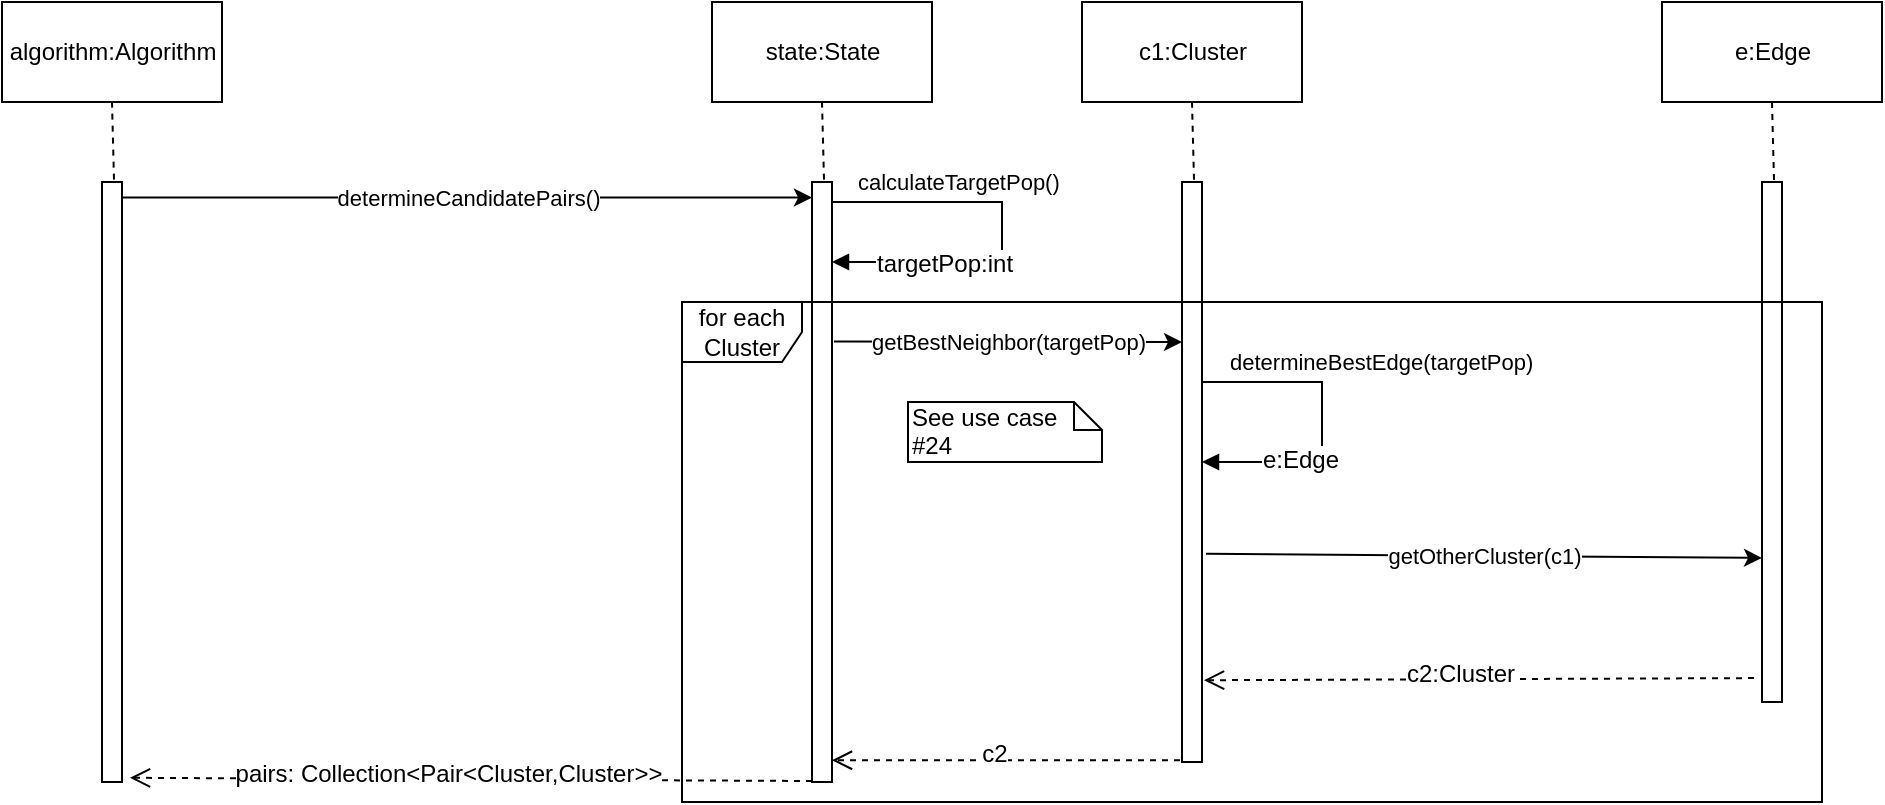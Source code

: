 <mxfile version="10.6.0" type="device"><diagram id="bz111_ecQHN_C6NmMpES" name="Page-1"><mxGraphModel dx="918" dy="567" grid="1" gridSize="10" guides="1" tooltips="1" connect="1" arrows="1" fold="1" page="1" pageScale="1" pageWidth="850" pageHeight="1100" math="0" shadow="0"><root><mxCell id="0"/><mxCell id="1" parent="0"/><mxCell id="La8vnA9rlTa79kNtEbMr-1" value="" style="html=1;points=[];perimeter=orthogonalPerimeter;" parent="1" vertex="1"><mxGeometry x="80" y="110" width="10" height="300" as="geometry"/></mxCell><mxCell id="La8vnA9rlTa79kNtEbMr-2" value="algorithm:Algorithm" style="html=1;" parent="1" vertex="1"><mxGeometry x="30" y="20" width="110" height="50" as="geometry"/></mxCell><mxCell id="La8vnA9rlTa79kNtEbMr-3" value="" style="endArrow=none;dashed=1;html=1;entryX=0.5;entryY=1;entryDx=0;entryDy=0;exitX=0.6;exitY=-0.004;exitDx=0;exitDy=0;exitPerimeter=0;" parent="1" source="La8vnA9rlTa79kNtEbMr-1" target="La8vnA9rlTa79kNtEbMr-2" edge="1"><mxGeometry width="50" height="50" relative="1" as="geometry"><mxPoint x="-120" y="280" as="sourcePoint"/><mxPoint x="-70" y="230" as="targetPoint"/></mxGeometry></mxCell><mxCell id="La8vnA9rlTa79kNtEbMr-4" value="" style="html=1;points=[];perimeter=orthogonalPerimeter;" parent="1" vertex="1"><mxGeometry x="435" y="110" width="10" height="300" as="geometry"/></mxCell><mxCell id="La8vnA9rlTa79kNtEbMr-5" value="state:State" style="html=1;" parent="1" vertex="1"><mxGeometry x="385" y="20" width="110" height="50" as="geometry"/></mxCell><mxCell id="La8vnA9rlTa79kNtEbMr-6" value="" style="endArrow=none;dashed=1;html=1;entryX=0.5;entryY=1;entryDx=0;entryDy=0;exitX=0.6;exitY=-0.004;exitDx=0;exitDy=0;exitPerimeter=0;" parent="1" source="La8vnA9rlTa79kNtEbMr-4" target="La8vnA9rlTa79kNtEbMr-5" edge="1"><mxGeometry width="50" height="50" relative="1" as="geometry"><mxPoint x="235" y="280" as="sourcePoint"/><mxPoint x="285" y="230" as="targetPoint"/></mxGeometry></mxCell><mxCell id="La8vnA9rlTa79kNtEbMr-7" value="determineCandidatePairs()" style="endArrow=classic;html=1;exitX=1;exitY=0.026;exitDx=0;exitDy=0;exitPerimeter=0;entryX=0;entryY=0.026;entryDx=0;entryDy=0;entryPerimeter=0;" parent="1" source="La8vnA9rlTa79kNtEbMr-1" target="La8vnA9rlTa79kNtEbMr-4" edge="1"><mxGeometry width="50" height="50" relative="1" as="geometry"><mxPoint x="281" y="130" as="sourcePoint"/><mxPoint x="470" y="130" as="targetPoint"/></mxGeometry></mxCell><mxCell id="La8vnA9rlTa79kNtEbMr-8" value="" style="html=1;points=[];perimeter=orthogonalPerimeter;" parent="1" vertex="1"><mxGeometry x="620" y="110" width="10" height="290" as="geometry"/></mxCell><mxCell id="La8vnA9rlTa79kNtEbMr-9" value="c1:Cluster" style="html=1;" parent="1" vertex="1"><mxGeometry x="570" y="20" width="110" height="50" as="geometry"/></mxCell><mxCell id="La8vnA9rlTa79kNtEbMr-10" value="" style="endArrow=none;dashed=1;html=1;entryX=0.5;entryY=1;entryDx=0;entryDy=0;exitX=0.6;exitY=-0.004;exitDx=0;exitDy=0;exitPerimeter=0;" parent="1" source="La8vnA9rlTa79kNtEbMr-8" target="La8vnA9rlTa79kNtEbMr-9" edge="1"><mxGeometry width="50" height="50" relative="1" as="geometry"><mxPoint x="420" y="280" as="sourcePoint"/><mxPoint x="470" y="230" as="targetPoint"/></mxGeometry></mxCell><mxCell id="La8vnA9rlTa79kNtEbMr-11" value="" style="html=1;points=[];perimeter=orthogonalPerimeter;" parent="1" vertex="1"><mxGeometry x="910" y="110" width="10" height="260" as="geometry"/></mxCell><mxCell id="La8vnA9rlTa79kNtEbMr-12" value="e:Edge" style="html=1;" parent="1" vertex="1"><mxGeometry x="860" y="20" width="110" height="50" as="geometry"/></mxCell><mxCell id="La8vnA9rlTa79kNtEbMr-13" value="" style="endArrow=none;dashed=1;html=1;entryX=0.5;entryY=1;entryDx=0;entryDy=0;exitX=0.6;exitY=-0.004;exitDx=0;exitDy=0;exitPerimeter=0;" parent="1" source="La8vnA9rlTa79kNtEbMr-11" target="La8vnA9rlTa79kNtEbMr-12" edge="1"><mxGeometry width="50" height="50" relative="1" as="geometry"><mxPoint x="710" y="280" as="sourcePoint"/><mxPoint x="760" y="230" as="targetPoint"/></mxGeometry></mxCell><mxCell id="La8vnA9rlTa79kNtEbMr-19" value="getOtherCluster(c1)" style="endArrow=classic;html=1;entryX=0;entryY=0.723;entryDx=0;entryDy=0;entryPerimeter=0;exitX=1.2;exitY=0.641;exitDx=0;exitDy=0;exitPerimeter=0;" parent="1" source="La8vnA9rlTa79kNtEbMr-8" target="La8vnA9rlTa79kNtEbMr-11" edge="1"><mxGeometry width="50" height="50" relative="1" as="geometry"><mxPoint x="650" y="320" as="sourcePoint"/><mxPoint x="700" y="320" as="targetPoint"/></mxGeometry></mxCell><mxCell id="La8vnA9rlTa79kNtEbMr-23" value="" style="html=1;verticalAlign=bottom;endArrow=open;dashed=1;endSize=8;exitX=-0.4;exitY=0.954;exitDx=0;exitDy=0;exitPerimeter=0;entryX=1.1;entryY=0.859;entryDx=0;entryDy=0;entryPerimeter=0;" parent="1" source="La8vnA9rlTa79kNtEbMr-11" target="La8vnA9rlTa79kNtEbMr-8" edge="1"><mxGeometry relative="1" as="geometry"><mxPoint x="830" y="359.5" as="sourcePoint"/><mxPoint x="690" y="358" as="targetPoint"/></mxGeometry></mxCell><mxCell id="La8vnA9rlTa79kNtEbMr-30" value="c2:Cluster" style="text;html=1;resizable=0;points=[];align=center;verticalAlign=middle;labelBackgroundColor=#ffffff;" parent="La8vnA9rlTa79kNtEbMr-23" vertex="1" connectable="0"><mxGeometry x="0.069" y="-3" relative="1" as="geometry"><mxPoint as="offset"/></mxGeometry></mxCell><mxCell id="La8vnA9rlTa79kNtEbMr-24" value="calculateTargetPop()" style="edgeStyle=orthogonalEdgeStyle;html=1;align=left;spacingLeft=2;endArrow=block;rounded=0;" parent="1" edge="1"><mxGeometry x="-0.911" y="10" relative="1" as="geometry"><mxPoint x="445" y="120" as="sourcePoint"/><Array as="points"><mxPoint x="530" y="120"/><mxPoint x="530" y="150"/><mxPoint x="445" y="150"/></Array><mxPoint x="445" y="150" as="targetPoint"/><mxPoint as="offset"/></mxGeometry></mxCell><mxCell id="EVBaubzg1PRUqzJsn75h-8" value="targetPop:int" style="text;html=1;resizable=0;points=[];align=center;verticalAlign=middle;labelBackgroundColor=#ffffff;" vertex="1" connectable="0" parent="La8vnA9rlTa79kNtEbMr-24"><mxGeometry x="0.446" y="1" relative="1" as="geometry"><mxPoint as="offset"/></mxGeometry></mxCell><mxCell id="La8vnA9rlTa79kNtEbMr-29" value="getBestNeighbor(targetPop)" style="endArrow=classic;html=1;entryX=0;entryY=0.276;entryDx=0;entryDy=0;entryPerimeter=0;exitX=1.1;exitY=0.266;exitDx=0;exitDy=0;exitPerimeter=0;" parent="1" source="La8vnA9rlTa79kNtEbMr-4" target="La8vnA9rlTa79kNtEbMr-8" edge="1"><mxGeometry width="50" height="50" relative="1" as="geometry"><mxPoint x="444" y="190" as="sourcePoint"/><mxPoint x="610" y="190" as="targetPoint"/></mxGeometry></mxCell><mxCell id="La8vnA9rlTa79kNtEbMr-31" value="" style="html=1;verticalAlign=bottom;endArrow=open;dashed=1;endSize=8;exitX=-0.1;exitY=0.997;exitDx=0;exitDy=0;exitPerimeter=0;" parent="1" source="La8vnA9rlTa79kNtEbMr-8" target="La8vnA9rlTa79kNtEbMr-4" edge="1"><mxGeometry relative="1" as="geometry"><mxPoint x="605" y="380" as="sourcePoint"/><mxPoint x="440" y="401" as="targetPoint"/></mxGeometry></mxCell><mxCell id="La8vnA9rlTa79kNtEbMr-32" value="c2" style="text;html=1;resizable=0;points=[];align=center;verticalAlign=middle;labelBackgroundColor=#ffffff;" parent="La8vnA9rlTa79kNtEbMr-31" vertex="1" connectable="0"><mxGeometry x="0.069" y="-3" relative="1" as="geometry"><mxPoint as="offset"/></mxGeometry></mxCell><mxCell id="EVBaubzg1PRUqzJsn75h-1" value="determineBestEdge(targetPop)" style="edgeStyle=orthogonalEdgeStyle;html=1;align=left;spacingLeft=2;endArrow=block;rounded=0;" edge="1" parent="1"><mxGeometry x="-0.875" y="10" relative="1" as="geometry"><mxPoint x="630" y="210" as="sourcePoint"/><Array as="points"><mxPoint x="690" y="210"/><mxPoint x="690" y="250"/><mxPoint x="630" y="250"/></Array><mxPoint x="630" y="250" as="targetPoint"/><mxPoint as="offset"/></mxGeometry></mxCell><mxCell id="EVBaubzg1PRUqzJsn75h-9" value="e:Edge" style="text;html=1;resizable=0;points=[];align=center;verticalAlign=middle;labelBackgroundColor=#ffffff;" vertex="1" connectable="0" parent="EVBaubzg1PRUqzJsn75h-1"><mxGeometry x="0.393" y="-1" relative="1" as="geometry"><mxPoint as="offset"/></mxGeometry></mxCell><mxCell id="EVBaubzg1PRUqzJsn75h-3" value="" style="html=1;verticalAlign=bottom;endArrow=open;dashed=1;endSize=8;entryX=1.4;entryY=0.993;entryDx=0;entryDy=0;entryPerimeter=0;" edge="1" parent="1" target="La8vnA9rlTa79kNtEbMr-1"><mxGeometry relative="1" as="geometry"><mxPoint x="435" y="409.5" as="sourcePoint"/><mxPoint x="190.5" y="409.5" as="targetPoint"/></mxGeometry></mxCell><mxCell id="EVBaubzg1PRUqzJsn75h-4" value="pairs: Collection&amp;lt;Pair&amp;lt;Cluster,Cluster&amp;gt;&amp;gt;" style="text;html=1;resizable=0;points=[];align=center;verticalAlign=middle;labelBackgroundColor=#ffffff;" vertex="1" connectable="0" parent="EVBaubzg1PRUqzJsn75h-3"><mxGeometry x="0.069" y="-3" relative="1" as="geometry"><mxPoint as="offset"/></mxGeometry></mxCell><mxCell id="EVBaubzg1PRUqzJsn75h-6" value="for each Cluster" style="shape=umlFrame;whiteSpace=wrap;html=1;" vertex="1" parent="1"><mxGeometry x="370" y="170" width="570" height="250" as="geometry"/></mxCell><mxCell id="EVBaubzg1PRUqzJsn75h-7" value="See use case&amp;nbsp;&lt;br&gt;#24&lt;br&gt;" style="shape=note;whiteSpace=wrap;html=1;size=14;verticalAlign=top;align=left;spacingTop=-6;" vertex="1" parent="1"><mxGeometry x="483" y="220" width="97" height="30" as="geometry"/></mxCell></root></mxGraphModel></diagram></mxfile>